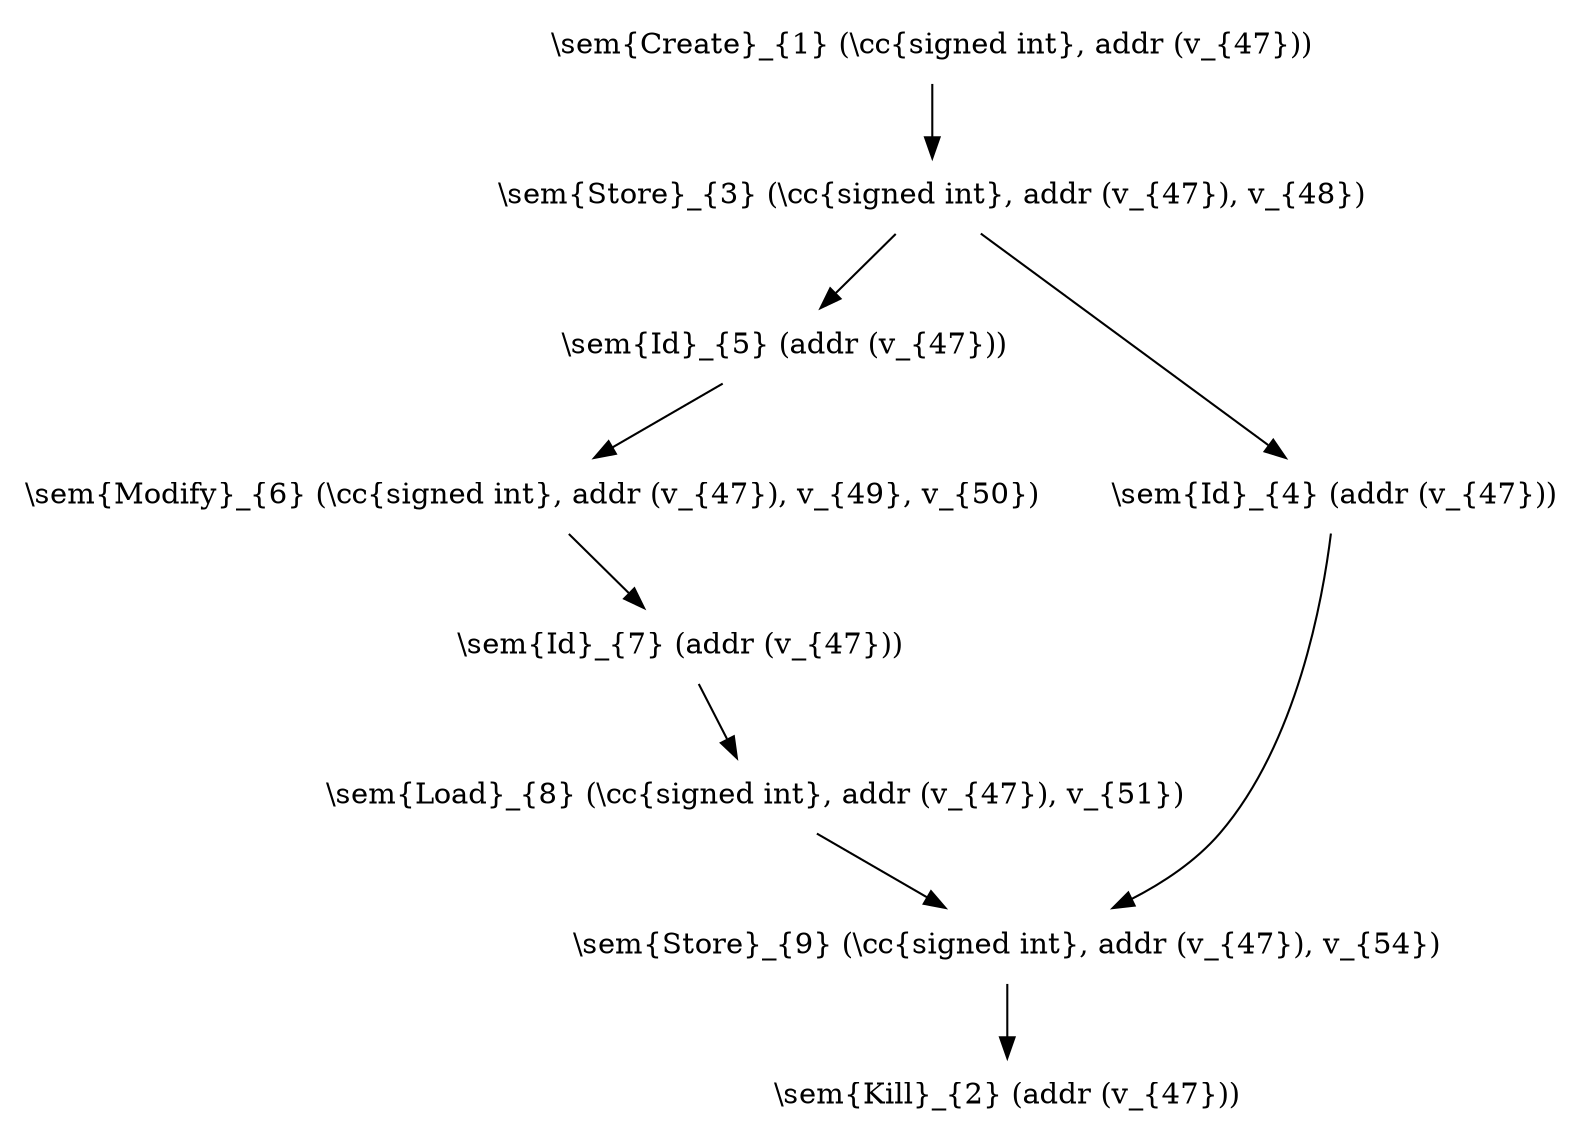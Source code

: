 digraph G {d2tdocpreamble="\newcommand{\sem}[1]{\small{\textsf{#1}}}\newcommand{\cc}[1]{\text{\footnotesize\ttfamily{#1}}}"; node [shape=none]; v2_9 [label="\\sem{Store}_{9} (\\cc{signed int}, addr (v_{47}), v_{54})"]; v2_8 [label="\\sem{Load}_{8} (\\cc{signed int}, addr (v_{47}), v_{51})"]; v2_7 [label="\\sem{Id}_{7} (addr (v_{47}))"]; v2_6 [label="\\sem{Modify}_{6} (\\cc{signed int}, addr (v_{47}), v_{49}, v_{50})"]; v2_5 [label="\\sem{Id}_{5} (addr (v_{47}))"]; v2_4 [label="\\sem{Id}_{4} (addr (v_{47}))"]; v2_3 [label="\\sem{Store}_{3} (\\cc{signed int}, addr (v_{47}), v_{48})"]; v2_2 [label="\\sem{Kill}_{2} (addr (v_{47}))"]; v2_1 [label="\\sem{Create}_{1} (\\cc{signed int}, addr (v_{47}))"]; v2_9 -> v2_2; v2_8 -> v2_9; v2_7 -> v2_8; v2_6 -> v2_7; v2_5 -> v2_6; v2_4 -> v2_9; v2_3 -> v2_5; v2_3 -> v2_4; v2_1 -> v2_3; }